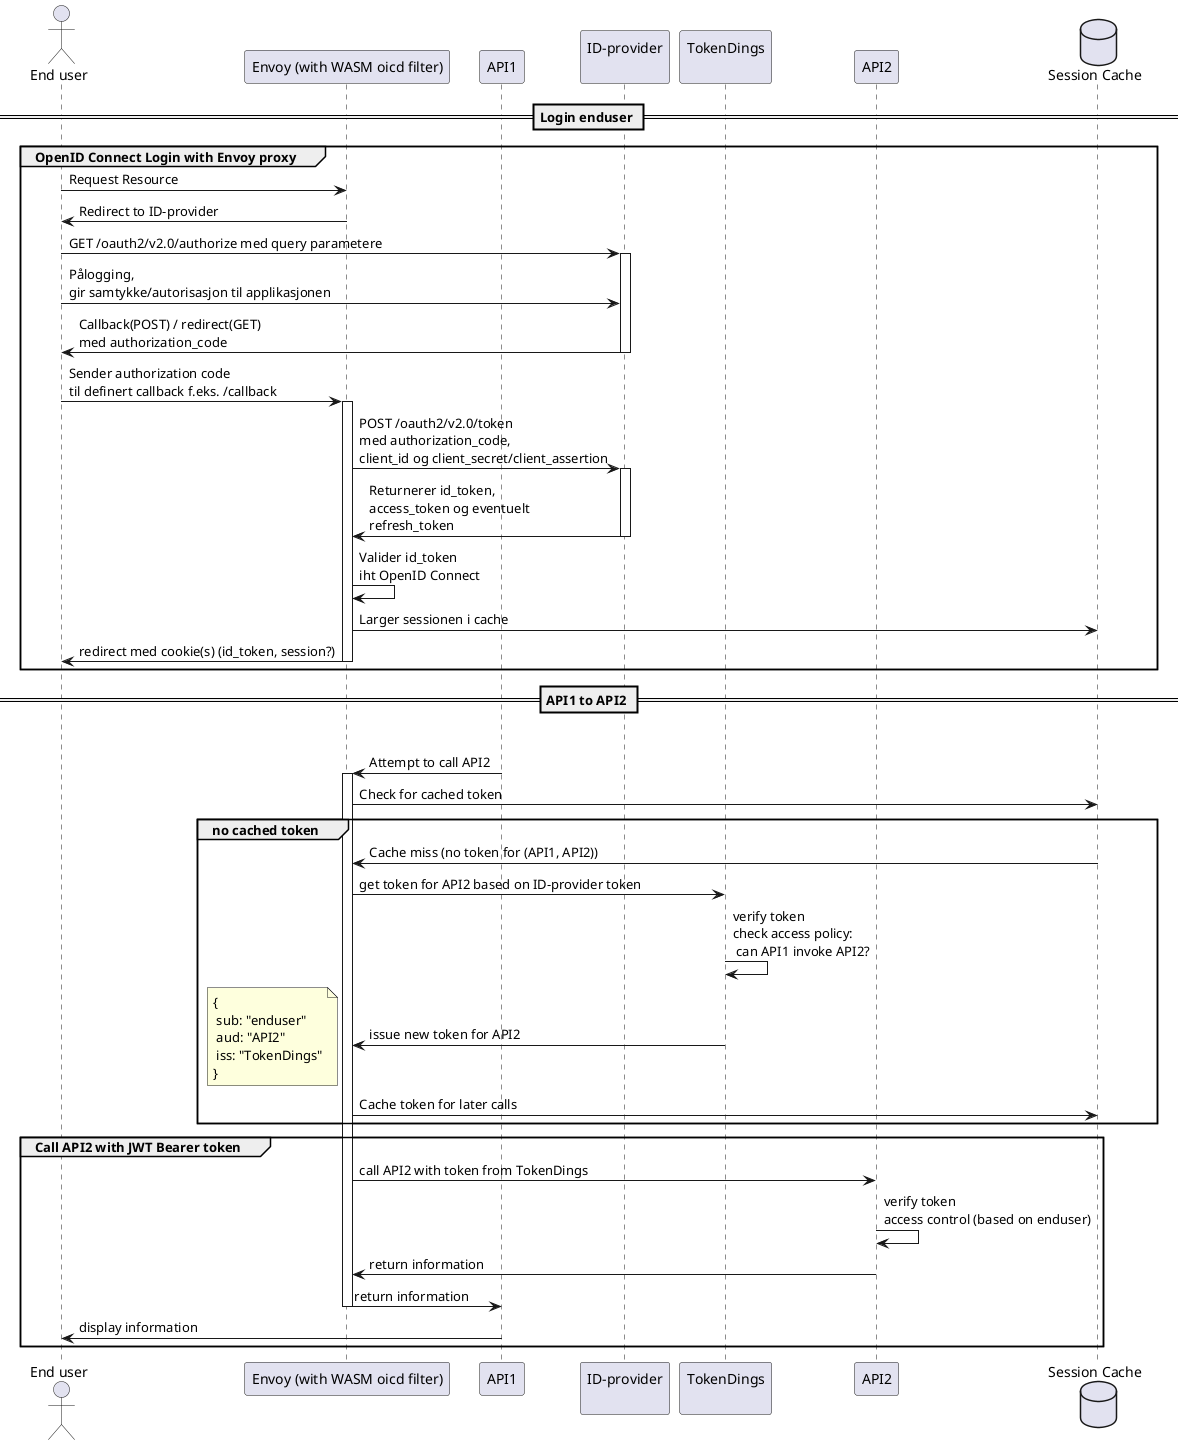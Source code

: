 
@startuml component
actor enduser as "End user"
participant envoy as "Envoy (with WASM oicd filter)"
participant API1
participant idprovider as "ID-provider\n"
participant tokendings as "TokenDings\n"
participant API2
database cache as "Session Cache"


== Login enduser ==
group OpenID Connect Login with Envoy proxy
enduser -> envoy: Request Resource
envoy -> enduser: Redirect to ID-provider

enduser->idprovider: GET /oauth2/v2.0/authorize med query parametere
activate idprovider
enduser->idprovider: Pålogging, \ngir samtykke/autorisasjon til applikasjonen
idprovider->enduser: Callback(POST) / redirect(GET) \nmed authorization_code
deactivate idprovider

enduser->envoy: Sender authorization code\ntil definert callback f.eks. /callback
activate envoy
envoy->idprovider: POST /oauth2/v2.0/token \nmed authorization_code, \nclient_id og client_secret/client_assertion
activate idprovider
idprovider->envoy: Returnerer id_token, \naccess_token og eventuelt \nrefresh_token
deactivate idprovider
envoy->envoy: Valider id_token\niht OpenID Connect
envoy->cache: Larger sessionen i cache
envoy->enduser: redirect med cookie(s) (id_token, session?)
deactivate envoy
end
== API1 to API2 ==
group Get token for API2 (OAuth 2.0 Token Exchange)
API1 -> envoy: Attempt to call API2
activate envoy
envoy -> cache: Check for cached token
group no cached token
cache -> envoy: Cache miss (no token for (API1, API2))
envoy -> tokendings: get token for API2 based on ID-provider token
tokendings -> tokendings: verify token\ncheck access policy:\n can API1 invoke API2?
tokendings -> envoy: issue new token for API2
note left: {\n sub: "enduser"\n aud: "API2"\n iss: "TokenDings"\n}
envoy -> cache: Cache token for later calls
end
group Call API2 with JWT Bearer token
envoy -> API2: call API2 with token from TokenDings
API2 -> API2: verify token\naccess control (based on enduser)
API2 -> envoy: return information
envoy -> API1: return information
deactivate envoy
API1 -> enduser: display information
end
@enduml